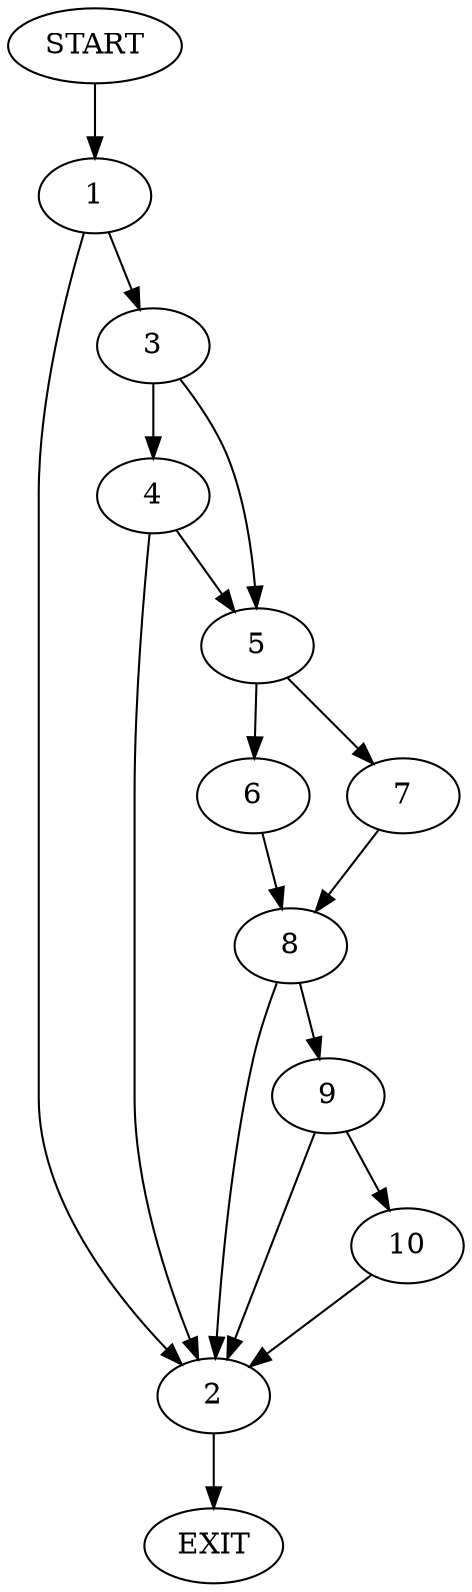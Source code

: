 digraph {
0 [label="START"]
11 [label="EXIT"]
0 -> 1
1 -> 2
1 -> 3
3 -> 4
3 -> 5
2 -> 11
4 -> 5
4 -> 2
5 -> 6
5 -> 7
6 -> 8
7 -> 8
8 -> 9
8 -> 2
9 -> 2
9 -> 10
10 -> 2
}
